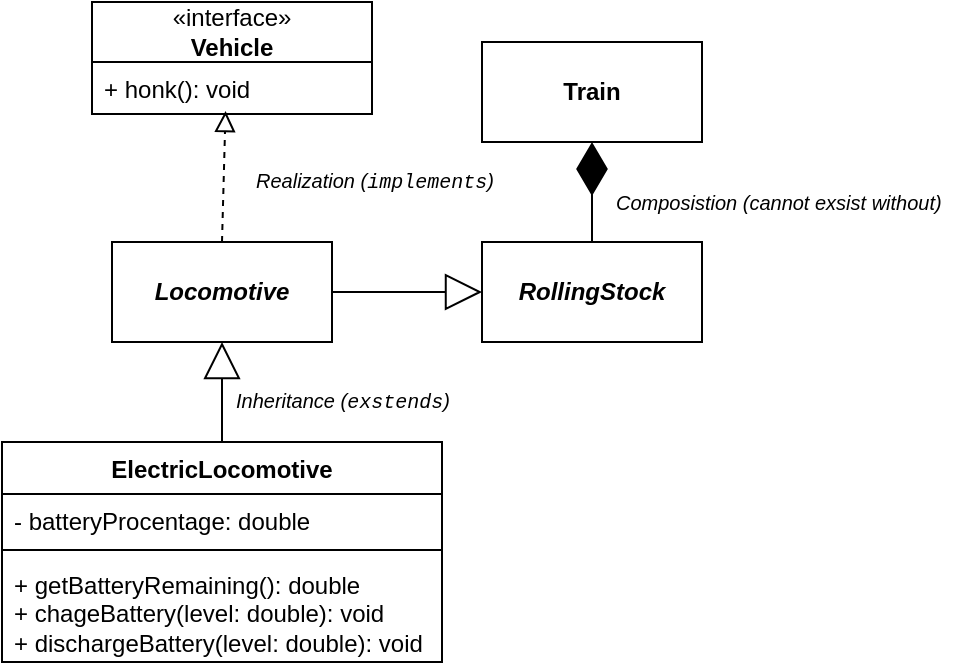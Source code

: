 <mxfile version="24.3.1" type="device">
  <diagram name="Page-1" id="XmsfeMfIwVYjY9pF0swG">
    <mxGraphModel dx="598" dy="400" grid="0" gridSize="10" guides="1" tooltips="1" connect="1" arrows="1" fold="1" page="1" pageScale="1" pageWidth="827" pageHeight="1169" math="0" shadow="0">
      <root>
        <mxCell id="0" />
        <mxCell id="1" parent="0" />
        <mxCell id="hIhCJSLa0lFsLulayoNI-5" value="«interface»&lt;br&gt;&lt;b&gt;Vehicle&lt;/b&gt;" style="swimlane;fontStyle=0;childLayout=stackLayout;horizontal=1;startSize=30;fillColor=none;horizontalStack=0;resizeParent=1;resizeParentMax=0;resizeLast=0;collapsible=1;marginBottom=0;whiteSpace=wrap;html=1;" vertex="1" parent="1">
          <mxGeometry x="240" y="770" width="140" height="56" as="geometry" />
        </mxCell>
        <mxCell id="hIhCJSLa0lFsLulayoNI-6" value="+ honk(): void" style="text;strokeColor=none;fillColor=none;align=left;verticalAlign=top;spacingLeft=4;spacingRight=4;overflow=hidden;rotatable=0;points=[[0,0.5],[1,0.5]];portConstraint=eastwest;whiteSpace=wrap;html=1;" vertex="1" parent="hIhCJSLa0lFsLulayoNI-5">
          <mxGeometry y="30" width="140" height="26" as="geometry" />
        </mxCell>
        <mxCell id="hIhCJSLa0lFsLulayoNI-10" value="&lt;b style=&quot;&quot;&gt;Train&lt;/b&gt;" style="html=1;whiteSpace=wrap;" vertex="1" parent="1">
          <mxGeometry x="435" y="790" width="110" height="50" as="geometry" />
        </mxCell>
        <mxCell id="hIhCJSLa0lFsLulayoNI-11" value="&lt;b&gt;&lt;i&gt;RollingStock&lt;/i&gt;&lt;/b&gt;" style="html=1;whiteSpace=wrap;" vertex="1" parent="1">
          <mxGeometry x="435" y="890" width="110" height="50" as="geometry" />
        </mxCell>
        <mxCell id="hIhCJSLa0lFsLulayoNI-16" value="ElectricLocomotive" style="swimlane;fontStyle=1;align=center;verticalAlign=top;childLayout=stackLayout;horizontal=1;startSize=26;horizontalStack=0;resizeParent=1;resizeParentMax=0;resizeLast=0;collapsible=1;marginBottom=0;whiteSpace=wrap;html=1;" vertex="1" parent="1">
          <mxGeometry x="195" y="990" width="220" height="110" as="geometry" />
        </mxCell>
        <mxCell id="hIhCJSLa0lFsLulayoNI-17" value="- batteryProcentage: double" style="text;strokeColor=none;fillColor=none;align=left;verticalAlign=top;spacingLeft=4;spacingRight=4;overflow=hidden;rotatable=0;points=[[0,0.5],[1,0.5]];portConstraint=eastwest;whiteSpace=wrap;html=1;" vertex="1" parent="hIhCJSLa0lFsLulayoNI-16">
          <mxGeometry y="26" width="220" height="24" as="geometry" />
        </mxCell>
        <mxCell id="hIhCJSLa0lFsLulayoNI-18" value="" style="line;strokeWidth=1;fillColor=none;align=left;verticalAlign=middle;spacingTop=-1;spacingLeft=3;spacingRight=3;rotatable=0;labelPosition=right;points=[];portConstraint=eastwest;strokeColor=inherit;" vertex="1" parent="hIhCJSLa0lFsLulayoNI-16">
          <mxGeometry y="50" width="220" height="8" as="geometry" />
        </mxCell>
        <mxCell id="hIhCJSLa0lFsLulayoNI-19" value="+ getBatteryRemaining(): double&lt;div&gt;+ chageBattery(level: double): void&lt;/div&gt;&lt;div&gt;+ dischargeBattery(level: double): void&lt;/div&gt;" style="text;strokeColor=none;fillColor=none;align=left;verticalAlign=top;spacingLeft=4;spacingRight=4;overflow=hidden;rotatable=0;points=[[0,0.5],[1,0.5]];portConstraint=eastwest;whiteSpace=wrap;html=1;" vertex="1" parent="hIhCJSLa0lFsLulayoNI-16">
          <mxGeometry y="58" width="220" height="52" as="geometry" />
        </mxCell>
        <mxCell id="hIhCJSLa0lFsLulayoNI-24" value="&lt;b&gt;&lt;i&gt;Locomotive&lt;/i&gt;&lt;/b&gt;" style="html=1;whiteSpace=wrap;" vertex="1" parent="1">
          <mxGeometry x="250" y="890" width="110" height="50" as="geometry" />
        </mxCell>
        <mxCell id="hIhCJSLa0lFsLulayoNI-28" value="" style="endArrow=diamondThin;endFill=1;endSize=24;html=1;rounded=0;entryX=0.5;entryY=1;entryDx=0;entryDy=0;exitX=0.5;exitY=0;exitDx=0;exitDy=0;" edge="1" parent="1" source="hIhCJSLa0lFsLulayoNI-11" target="hIhCJSLa0lFsLulayoNI-10">
          <mxGeometry width="160" relative="1" as="geometry">
            <mxPoint x="300" y="870" as="sourcePoint" />
            <mxPoint x="460" y="870" as="targetPoint" />
          </mxGeometry>
        </mxCell>
        <mxCell id="hIhCJSLa0lFsLulayoNI-32" value="" style="endArrow=block;endSize=16;endFill=0;html=1;rounded=0;entryX=0.5;entryY=1;entryDx=0;entryDy=0;exitX=0.5;exitY=0;exitDx=0;exitDy=0;" edge="1" parent="1" source="hIhCJSLa0lFsLulayoNI-16" target="hIhCJSLa0lFsLulayoNI-24">
          <mxGeometry width="160" relative="1" as="geometry">
            <mxPoint x="290" y="1080" as="sourcePoint" />
            <mxPoint x="450" y="1080" as="targetPoint" />
          </mxGeometry>
        </mxCell>
        <mxCell id="hIhCJSLa0lFsLulayoNI-34" value="Realization (&lt;font face=&quot;Courier New&quot;&gt;implements&lt;/font&gt;)" style="text;html=1;align=left;verticalAlign=middle;whiteSpace=wrap;rounded=0;fontSize=10;fontStyle=2" vertex="1" parent="1">
          <mxGeometry x="320" y="850" width="130" height="20" as="geometry" />
        </mxCell>
        <mxCell id="hIhCJSLa0lFsLulayoNI-35" value="Composistion (cannot exsist without)" style="text;html=1;align=left;verticalAlign=middle;whiteSpace=wrap;rounded=0;fontSize=10;fontStyle=2" vertex="1" parent="1">
          <mxGeometry x="500" y="860" width="170" height="20" as="geometry" />
        </mxCell>
        <mxCell id="hIhCJSLa0lFsLulayoNI-37" value="Inheritance (&lt;font face=&quot;Courier New&quot;&gt;exstends&lt;/font&gt;)" style="text;html=1;align=left;verticalAlign=middle;whiteSpace=wrap;rounded=0;fontSize=10;fontStyle=2" vertex="1" parent="1">
          <mxGeometry x="310" y="960" width="130" height="20" as="geometry" />
        </mxCell>
        <mxCell id="hIhCJSLa0lFsLulayoNI-39" value="" style="endArrow=block;startArrow=none;endFill=0;startFill=0;endSize=8;html=1;verticalAlign=bottom;dashed=1;labelBackgroundColor=none;rounded=0;entryX=0.477;entryY=0.942;entryDx=0;entryDy=0;exitX=0.5;exitY=0;exitDx=0;exitDy=0;entryPerimeter=0;" edge="1" parent="1" source="hIhCJSLa0lFsLulayoNI-24" target="hIhCJSLa0lFsLulayoNI-6">
          <mxGeometry width="160" relative="1" as="geometry">
            <mxPoint x="370" y="925" as="sourcePoint" />
            <mxPoint x="445" y="925" as="targetPoint" />
          </mxGeometry>
        </mxCell>
        <mxCell id="hIhCJSLa0lFsLulayoNI-40" value="" style="endArrow=block;endSize=16;endFill=0;html=1;rounded=0;entryX=0;entryY=0.5;entryDx=0;entryDy=0;exitX=1;exitY=0.5;exitDx=0;exitDy=0;" edge="1" parent="1" source="hIhCJSLa0lFsLulayoNI-24" target="hIhCJSLa0lFsLulayoNI-11">
          <mxGeometry width="160" relative="1" as="geometry">
            <mxPoint x="407" y="947" as="sourcePoint" />
            <mxPoint x="407" y="897" as="targetPoint" />
          </mxGeometry>
        </mxCell>
      </root>
    </mxGraphModel>
  </diagram>
</mxfile>
